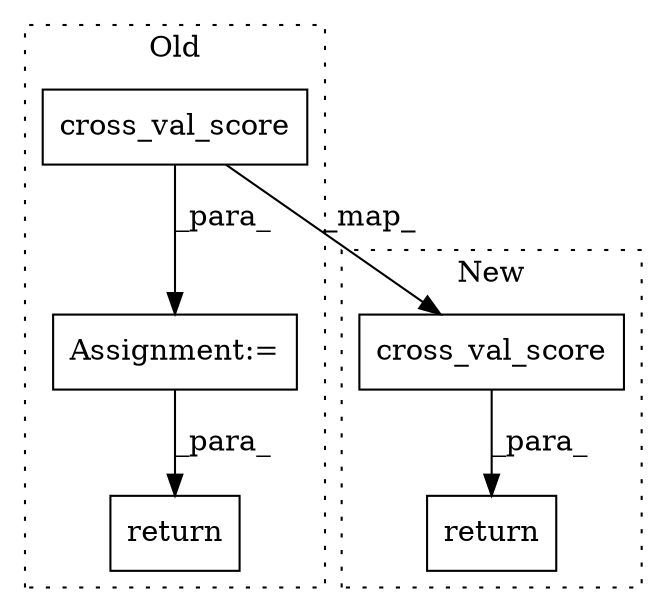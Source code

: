 digraph G {
subgraph cluster0 {
1 [label="cross_val_score" a="32" s="584,616" l="16,1" shape="box"];
3 [label="Assignment:=" a="7" s="583" l="1" shape="box"];
4 [label="return" a="41" s="623" l="7" shape="box"];
label = "Old";
style="dotted";
}
subgraph cluster1 {
2 [label="cross_val_score" a="32" s="560,592" l="16,1" shape="box"];
5 [label="return" a="41" s="553" l="7" shape="box"];
label = "New";
style="dotted";
}
1 -> 3 [label="_para_"];
1 -> 2 [label="_map_"];
2 -> 5 [label="_para_"];
3 -> 4 [label="_para_"];
}